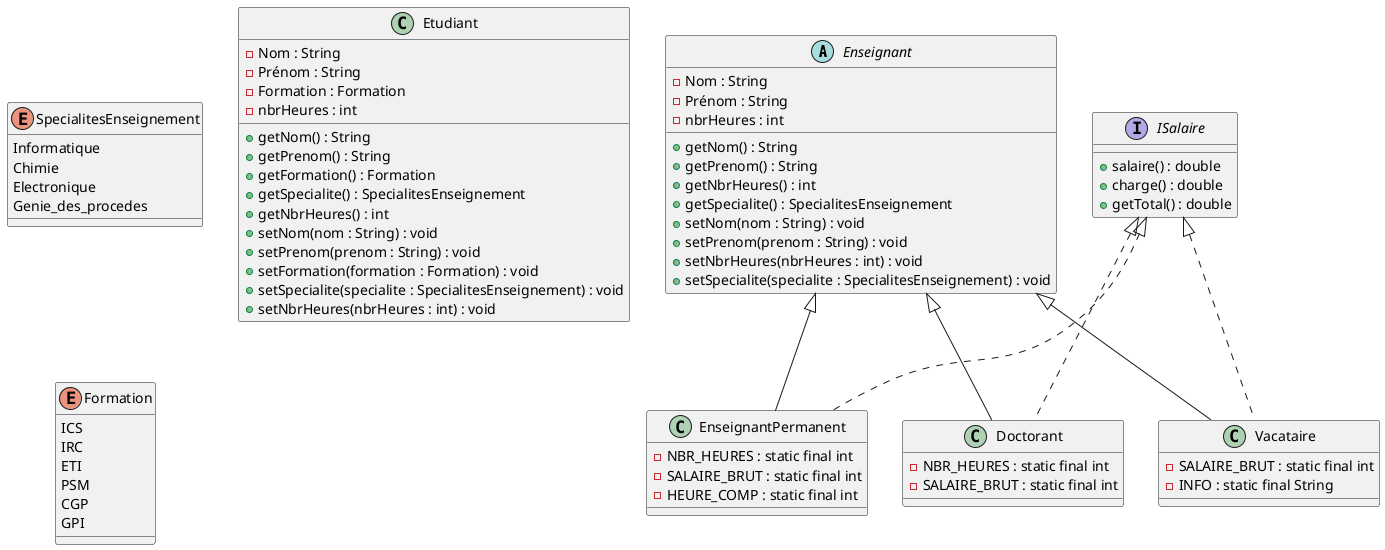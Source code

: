 @startuml Comptabilité CPE

abstract class Enseignant {
     - Nom : String
     - Prénom : String
     - nbrHeures : int

     + getNom() : String
     + getPrenom() : String
     + getNbrHeures() : int
     + getSpecialite() : SpecialitesEnseignement
     + setNom(nom : String) : void
     + setPrenom(prenom : String) : void
     + setNbrHeures(nbrHeures : int) : void
     + setSpecialite(specialite : SpecialitesEnseignement) : void
}

class EnseignantPermanent extends Enseignant implements ISalaire {
    - NBR_HEURES : static final int
    - SALAIRE_BRUT : static final int
    - HEURE_COMP : static final int
}

class Doctorant extends Enseignant implements ISalaire{
    - NBR_HEURES : static final int
    - SALAIRE_BRUT : static final int
}

class Vacataire extends Enseignant implements ISalaire{
    - SALAIRE_BRUT : static final int
    - INFO : static final String
}

interface ISalaire {
    + salaire() : double
    + charge() : double
    + getTotal() : double
}

enum SpecialitesEnseignement {
    Informatique
    Chimie
    Electronique
    Genie_des_procedes
}

class Etudiant {
    - Nom : String
    - Prénom : String
    - Formation : Formation
    - nbrHeures : int

    + getNom() : String
    + getPrenom() : String
    + getFormation() : Formation
    + getSpecialite() : SpecialitesEnseignement
    + getNbrHeures() : int
    + setNom(nom : String) : void
    + setPrenom(prenom : String) : void
    + setFormation(formation : Formation) : void
    + setSpecialite(specialite : SpecialitesEnseignement) : void
    + setNbrHeures(nbrHeures : int) : void

}

enum Formation {
    ICS
    IRC
    ETI
    PSM
    CGP
    GPI
}

@enduml